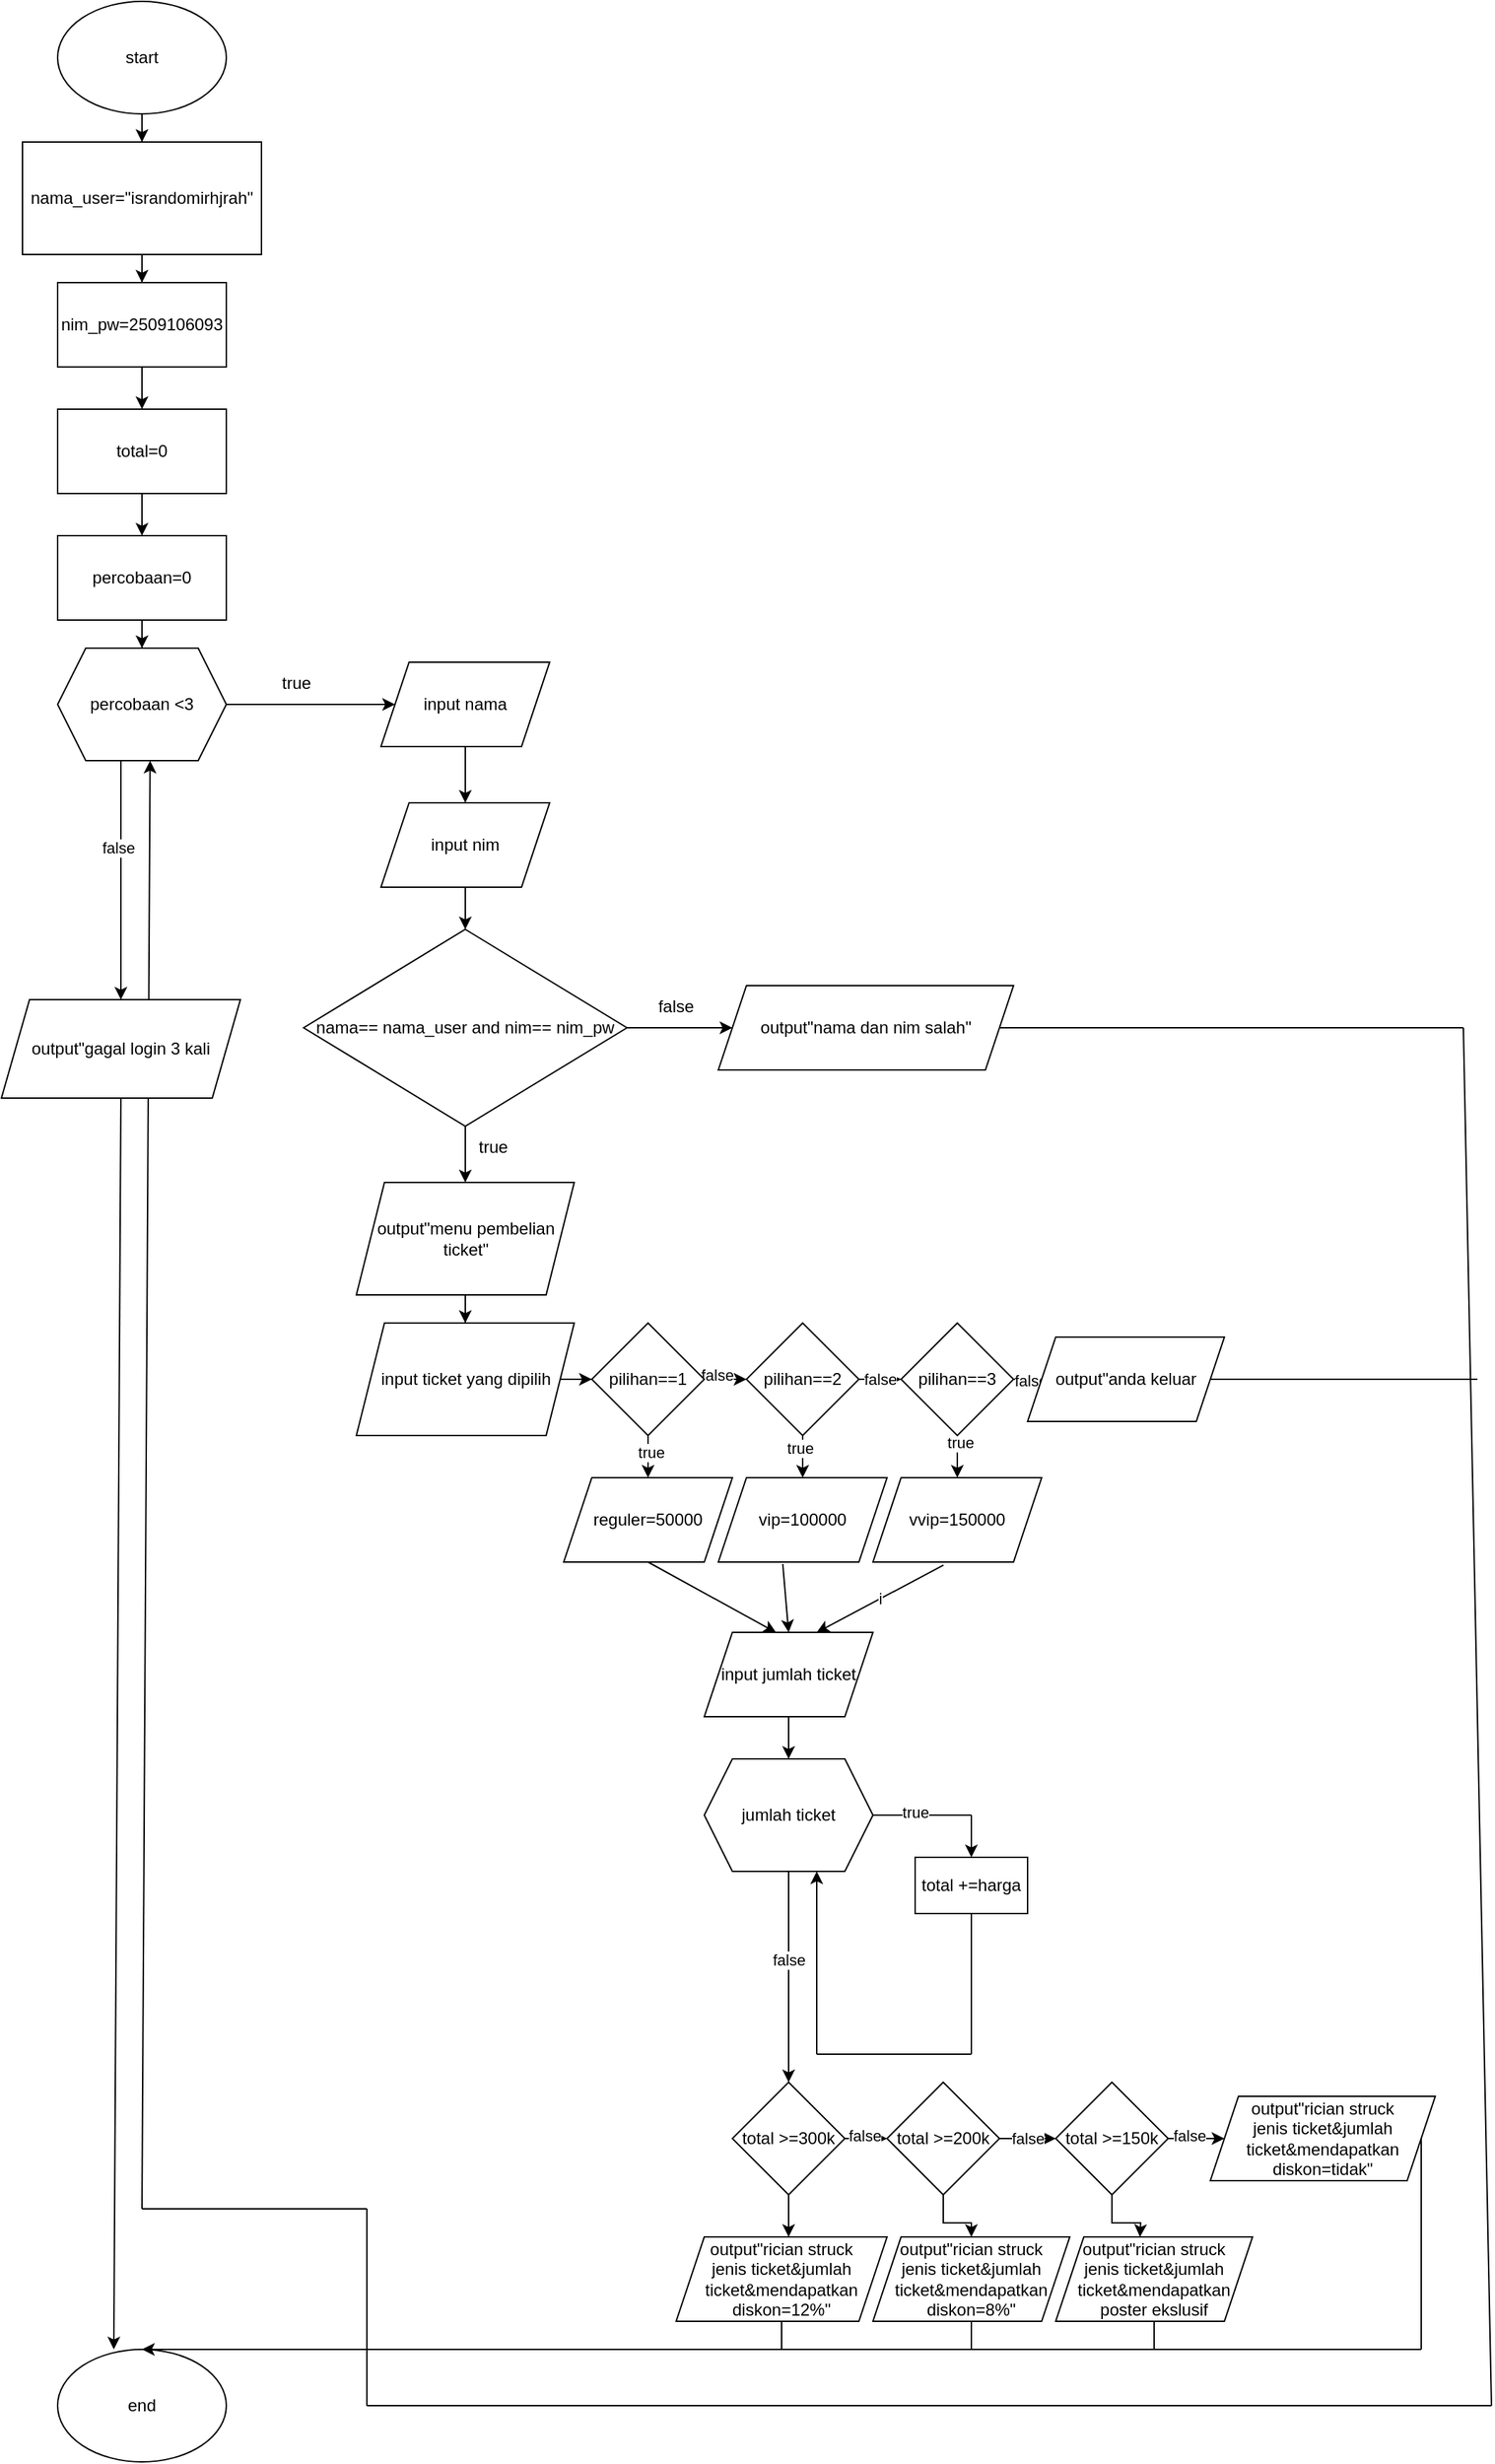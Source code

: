 <mxfile version="28.2.5" pages="2">
  <diagram name="Halaman-1" id="b8KOclaznnOvLFv-dFzR">
    <mxGraphModel dx="2977" dy="1606" grid="1" gridSize="10" guides="1" tooltips="1" connect="1" arrows="1" fold="1" page="1" pageScale="1" pageWidth="1600" pageHeight="900" math="0" shadow="0">
      <root>
        <mxCell id="0" />
        <mxCell id="1" parent="0" />
        <mxCell id="BgDrbinU_4Irz4u_pMob-3" value="" style="edgeStyle=orthogonalEdgeStyle;rounded=0;orthogonalLoop=1;jettySize=auto;html=1;" edge="1" parent="1" source="BgDrbinU_4Irz4u_pMob-6">
          <mxGeometry relative="1" as="geometry">
            <mxPoint x="360" y="180" as="targetPoint" />
          </mxGeometry>
        </mxCell>
        <mxCell id="BgDrbinU_4Irz4u_pMob-1" value="start" style="ellipse;whiteSpace=wrap;html=1;" vertex="1" parent="1">
          <mxGeometry x="300" y="40" width="120" height="80" as="geometry" />
        </mxCell>
        <mxCell id="BgDrbinU_4Irz4u_pMob-7" value="" style="edgeStyle=orthogonalEdgeStyle;rounded=0;orthogonalLoop=1;jettySize=auto;html=1;" edge="1" parent="1" source="BgDrbinU_4Irz4u_pMob-1" target="BgDrbinU_4Irz4u_pMob-6">
          <mxGeometry relative="1" as="geometry">
            <mxPoint x="360" y="120" as="sourcePoint" />
            <mxPoint x="360" y="210" as="targetPoint" />
          </mxGeometry>
        </mxCell>
        <mxCell id="BgDrbinU_4Irz4u_pMob-6" value="nama_user=&quot;israndomirhjrah&quot;" style="rounded=0;whiteSpace=wrap;html=1;" vertex="1" parent="1">
          <mxGeometry x="275" y="140" width="170" height="80" as="geometry" />
        </mxCell>
        <mxCell id="BgDrbinU_4Irz4u_pMob-20" value="" style="edgeStyle=orthogonalEdgeStyle;rounded=0;orthogonalLoop=1;jettySize=auto;html=1;" edge="1" parent="1" source="BgDrbinU_4Irz4u_pMob-17" target="BgDrbinU_4Irz4u_pMob-19">
          <mxGeometry relative="1" as="geometry" />
        </mxCell>
        <mxCell id="BgDrbinU_4Irz4u_pMob-17" value="total=0" style="rounded=0;whiteSpace=wrap;html=1;" vertex="1" parent="1">
          <mxGeometry x="300" y="330" width="120" height="60" as="geometry" />
        </mxCell>
        <mxCell id="BgDrbinU_4Irz4u_pMob-23" value="" style="edgeStyle=orthogonalEdgeStyle;rounded=0;orthogonalLoop=1;jettySize=auto;html=1;" edge="1" parent="1" source="BgDrbinU_4Irz4u_pMob-19" target="BgDrbinU_4Irz4u_pMob-21">
          <mxGeometry relative="1" as="geometry" />
        </mxCell>
        <mxCell id="BgDrbinU_4Irz4u_pMob-19" value="percobaan=0" style="rounded=0;whiteSpace=wrap;html=1;" vertex="1" parent="1">
          <mxGeometry x="300" y="420" width="120" height="60" as="geometry" />
        </mxCell>
        <mxCell id="BgDrbinU_4Irz4u_pMob-25" value="" style="edgeStyle=orthogonalEdgeStyle;rounded=0;orthogonalLoop=1;jettySize=auto;html=1;" edge="1" parent="1" source="BgDrbinU_4Irz4u_pMob-21" target="BgDrbinU_4Irz4u_pMob-24">
          <mxGeometry relative="1" as="geometry" />
        </mxCell>
        <mxCell id="BgDrbinU_4Irz4u_pMob-21" value="percobaan &amp;lt;3" style="shape=hexagon;perimeter=hexagonPerimeter2;whiteSpace=wrap;html=1;fixedSize=1;direction=west;" vertex="1" parent="1">
          <mxGeometry x="300" y="500" width="120" height="80" as="geometry" />
        </mxCell>
        <mxCell id="BgDrbinU_4Irz4u_pMob-27" value="" style="edgeStyle=orthogonalEdgeStyle;rounded=0;orthogonalLoop=1;jettySize=auto;html=1;" edge="1" parent="1" source="BgDrbinU_4Irz4u_pMob-24" target="BgDrbinU_4Irz4u_pMob-26">
          <mxGeometry relative="1" as="geometry" />
        </mxCell>
        <mxCell id="BgDrbinU_4Irz4u_pMob-24" value="input nama" style="shape=parallelogram;perimeter=parallelogramPerimeter;whiteSpace=wrap;html=1;fixedSize=1;" vertex="1" parent="1">
          <mxGeometry x="530" y="510" width="120" height="60" as="geometry" />
        </mxCell>
        <mxCell id="BgDrbinU_4Irz4u_pMob-29" value="" style="edgeStyle=orthogonalEdgeStyle;rounded=0;orthogonalLoop=1;jettySize=auto;html=1;" edge="1" parent="1" source="BgDrbinU_4Irz4u_pMob-26" target="BgDrbinU_4Irz4u_pMob-28">
          <mxGeometry relative="1" as="geometry" />
        </mxCell>
        <mxCell id="BgDrbinU_4Irz4u_pMob-26" value="input nim" style="shape=parallelogram;perimeter=parallelogramPerimeter;whiteSpace=wrap;html=1;fixedSize=1;" vertex="1" parent="1">
          <mxGeometry x="530" y="610" width="120" height="60" as="geometry" />
        </mxCell>
        <mxCell id="hi-4gb2ZxrmZpq7UPG4g-5" value="" style="edgeStyle=orthogonalEdgeStyle;rounded=0;orthogonalLoop=1;jettySize=auto;html=1;" edge="1" parent="1" source="BgDrbinU_4Irz4u_pMob-28" target="hi-4gb2ZxrmZpq7UPG4g-4">
          <mxGeometry relative="1" as="geometry" />
        </mxCell>
        <mxCell id="hi-4gb2ZxrmZpq7UPG4g-7" value="" style="edgeStyle=orthogonalEdgeStyle;rounded=0;orthogonalLoop=1;jettySize=auto;html=1;" edge="1" parent="1" source="BgDrbinU_4Irz4u_pMob-28" target="hi-4gb2ZxrmZpq7UPG4g-6">
          <mxGeometry relative="1" as="geometry" />
        </mxCell>
        <mxCell id="BgDrbinU_4Irz4u_pMob-28" value="nama== nama_user and nim== nim_pw" style="rhombus;whiteSpace=wrap;html=1;" vertex="1" parent="1">
          <mxGeometry x="475" y="700" width="230" height="140" as="geometry" />
        </mxCell>
        <mxCell id="BgDrbinU_4Irz4u_pMob-31" value="true" style="text;html=1;align=center;verticalAlign=middle;whiteSpace=wrap;rounded=0;" vertex="1" parent="1">
          <mxGeometry x="440" y="510" width="60" height="30" as="geometry" />
        </mxCell>
        <mxCell id="hi-4gb2ZxrmZpq7UPG4g-1" value="" style="edgeStyle=orthogonalEdgeStyle;rounded=0;orthogonalLoop=1;jettySize=auto;html=1;" edge="1" parent="1" source="BgDrbinU_4Irz4u_pMob-6" target="BgDrbinU_4Irz4u_pMob-16">
          <mxGeometry relative="1" as="geometry">
            <mxPoint x="360" y="220" as="sourcePoint" />
            <mxPoint x="360" y="310" as="targetPoint" />
          </mxGeometry>
        </mxCell>
        <mxCell id="hi-4gb2ZxrmZpq7UPG4g-2" value="" style="edgeStyle=orthogonalEdgeStyle;rounded=0;orthogonalLoop=1;jettySize=auto;html=1;" edge="1" parent="1" source="BgDrbinU_4Irz4u_pMob-16" target="BgDrbinU_4Irz4u_pMob-17">
          <mxGeometry relative="1" as="geometry" />
        </mxCell>
        <mxCell id="BgDrbinU_4Irz4u_pMob-16" value="nim_pw=2509106093" style="rounded=0;whiteSpace=wrap;html=1;" vertex="1" parent="1">
          <mxGeometry x="300" y="240" width="120" height="60" as="geometry" />
        </mxCell>
        <mxCell id="hi-4gb2ZxrmZpq7UPG4g-4" value="output&quot;nama dan nim salah&quot;" style="shape=parallelogram;perimeter=parallelogramPerimeter;whiteSpace=wrap;html=1;fixedSize=1;" vertex="1" parent="1">
          <mxGeometry x="770" y="740" width="210" height="60" as="geometry" />
        </mxCell>
        <mxCell id="hi-4gb2ZxrmZpq7UPG4g-12" value="" style="edgeStyle=orthogonalEdgeStyle;rounded=0;orthogonalLoop=1;jettySize=auto;html=1;" edge="1" parent="1" source="hi-4gb2ZxrmZpq7UPG4g-6" target="hi-4gb2ZxrmZpq7UPG4g-11">
          <mxGeometry relative="1" as="geometry" />
        </mxCell>
        <mxCell id="hi-4gb2ZxrmZpq7UPG4g-6" value="output&quot;menu pembelian ticket&quot;" style="shape=parallelogram;perimeter=parallelogramPerimeter;whiteSpace=wrap;html=1;fixedSize=1;" vertex="1" parent="1">
          <mxGeometry x="512.5" y="880" width="155" height="80" as="geometry" />
        </mxCell>
        <mxCell id="hi-4gb2ZxrmZpq7UPG4g-8" value="true" style="text;html=1;align=center;verticalAlign=middle;whiteSpace=wrap;rounded=0;" vertex="1" parent="1">
          <mxGeometry x="580" y="840" width="60" height="30" as="geometry" />
        </mxCell>
        <mxCell id="hi-4gb2ZxrmZpq7UPG4g-9" value="false" style="text;html=1;align=center;verticalAlign=middle;whiteSpace=wrap;rounded=0;" vertex="1" parent="1">
          <mxGeometry x="710" y="740" width="60" height="30" as="geometry" />
        </mxCell>
        <mxCell id="hi-4gb2ZxrmZpq7UPG4g-14" value="" style="edgeStyle=orthogonalEdgeStyle;rounded=0;orthogonalLoop=1;jettySize=auto;html=1;entryX=0;entryY=0.5;entryDx=0;entryDy=0;" edge="1" parent="1" source="hi-4gb2ZxrmZpq7UPG4g-11" target="hi-4gb2ZxrmZpq7UPG4g-17">
          <mxGeometry relative="1" as="geometry">
            <mxPoint x="699.985" y="1020.059" as="targetPoint" />
          </mxGeometry>
        </mxCell>
        <mxCell id="hi-4gb2ZxrmZpq7UPG4g-11" value="input ticket yang dipilih" style="shape=parallelogram;perimeter=parallelogramPerimeter;whiteSpace=wrap;html=1;fixedSize=1;" vertex="1" parent="1">
          <mxGeometry x="512.5" y="980" width="155" height="80" as="geometry" />
        </mxCell>
        <mxCell id="hi-4gb2ZxrmZpq7UPG4g-22" value="" style="edgeStyle=orthogonalEdgeStyle;rounded=0;orthogonalLoop=1;jettySize=auto;html=1;" edge="1" parent="1" source="hi-4gb2ZxrmZpq7UPG4g-17" target="hi-4gb2ZxrmZpq7UPG4g-21">
          <mxGeometry relative="1" as="geometry" />
        </mxCell>
        <mxCell id="hi-4gb2ZxrmZpq7UPG4g-68" value="false" style="edgeLabel;html=1;align=center;verticalAlign=middle;resizable=0;points=[];" vertex="1" connectable="0" parent="hi-4gb2ZxrmZpq7UPG4g-22">
          <mxGeometry x="-0.648" y="3" relative="1" as="geometry">
            <mxPoint as="offset" />
          </mxGeometry>
        </mxCell>
        <mxCell id="hi-4gb2ZxrmZpq7UPG4g-29" value="" style="edgeStyle=orthogonalEdgeStyle;rounded=0;orthogonalLoop=1;jettySize=auto;html=1;" edge="1" parent="1" source="hi-4gb2ZxrmZpq7UPG4g-17" target="hi-4gb2ZxrmZpq7UPG4g-28">
          <mxGeometry relative="1" as="geometry" />
        </mxCell>
        <mxCell id="hi-4gb2ZxrmZpq7UPG4g-69" value="true" style="edgeLabel;html=1;align=center;verticalAlign=middle;resizable=0;points=[];" vertex="1" connectable="0" parent="hi-4gb2ZxrmZpq7UPG4g-29">
          <mxGeometry x="0.288" y="2" relative="1" as="geometry">
            <mxPoint as="offset" />
          </mxGeometry>
        </mxCell>
        <mxCell id="hi-4gb2ZxrmZpq7UPG4g-17" value="pilihan==1" style="rhombus;whiteSpace=wrap;html=1;" vertex="1" parent="1">
          <mxGeometry x="680" y="980" width="80" height="80" as="geometry" />
        </mxCell>
        <mxCell id="hi-4gb2ZxrmZpq7UPG4g-24" value="false" style="edgeStyle=orthogonalEdgeStyle;rounded=0;orthogonalLoop=1;jettySize=auto;html=1;" edge="1" parent="1" source="hi-4gb2ZxrmZpq7UPG4g-21" target="hi-4gb2ZxrmZpq7UPG4g-23">
          <mxGeometry relative="1" as="geometry" />
        </mxCell>
        <mxCell id="hi-4gb2ZxrmZpq7UPG4g-31" value="" style="edgeStyle=orthogonalEdgeStyle;rounded=0;orthogonalLoop=1;jettySize=auto;html=1;" edge="1" parent="1" source="hi-4gb2ZxrmZpq7UPG4g-21" target="hi-4gb2ZxrmZpq7UPG4g-30">
          <mxGeometry relative="1" as="geometry" />
        </mxCell>
        <mxCell id="hi-4gb2ZxrmZpq7UPG4g-70" value="true" style="edgeLabel;html=1;align=center;verticalAlign=middle;resizable=0;points=[];" vertex="1" connectable="0" parent="hi-4gb2ZxrmZpq7UPG4g-31">
          <mxGeometry x="-0.632" y="-2" relative="1" as="geometry">
            <mxPoint as="offset" />
          </mxGeometry>
        </mxCell>
        <mxCell id="hi-4gb2ZxrmZpq7UPG4g-21" value="pilihan==2" style="rhombus;whiteSpace=wrap;html=1;" vertex="1" parent="1">
          <mxGeometry x="790" y="980" width="80" height="80" as="geometry" />
        </mxCell>
        <mxCell id="hi-4gb2ZxrmZpq7UPG4g-26" value="" style="edgeStyle=orthogonalEdgeStyle;rounded=0;orthogonalLoop=1;jettySize=auto;html=1;" edge="1" parent="1" source="hi-4gb2ZxrmZpq7UPG4g-23">
          <mxGeometry relative="1" as="geometry">
            <mxPoint x="1000.032" y="1020.032" as="targetPoint" />
          </mxGeometry>
        </mxCell>
        <mxCell id="hi-4gb2ZxrmZpq7UPG4g-72" value="false" style="edgeLabel;html=1;align=center;verticalAlign=middle;resizable=0;points=[];" vertex="1" connectable="0" parent="hi-4gb2ZxrmZpq7UPG4g-26">
          <mxGeometry x="0.126" y="-1" relative="1" as="geometry">
            <mxPoint as="offset" />
          </mxGeometry>
        </mxCell>
        <mxCell id="hi-4gb2ZxrmZpq7UPG4g-33" value="" style="edgeStyle=orthogonalEdgeStyle;rounded=0;orthogonalLoop=1;jettySize=auto;html=1;" edge="1" parent="1" source="hi-4gb2ZxrmZpq7UPG4g-23" target="hi-4gb2ZxrmZpq7UPG4g-32">
          <mxGeometry relative="1" as="geometry" />
        </mxCell>
        <mxCell id="hi-4gb2ZxrmZpq7UPG4g-71" value="true" style="edgeLabel;html=1;align=center;verticalAlign=middle;resizable=0;points=[];" vertex="1" connectable="0" parent="hi-4gb2ZxrmZpq7UPG4g-33">
          <mxGeometry x="-0.792" y="2" relative="1" as="geometry">
            <mxPoint as="offset" />
          </mxGeometry>
        </mxCell>
        <mxCell id="hi-4gb2ZxrmZpq7UPG4g-23" value="pilihan==3" style="rhombus;whiteSpace=wrap;html=1;" vertex="1" parent="1">
          <mxGeometry x="900" y="980" width="80" height="80" as="geometry" />
        </mxCell>
        <mxCell id="hi-4gb2ZxrmZpq7UPG4g-28" value="reguler=50000" style="shape=parallelogram;perimeter=parallelogramPerimeter;whiteSpace=wrap;html=1;fixedSize=1;" vertex="1" parent="1">
          <mxGeometry x="660" y="1090" width="120" height="60" as="geometry" />
        </mxCell>
        <mxCell id="hi-4gb2ZxrmZpq7UPG4g-30" value="vip=100000" style="shape=parallelogram;perimeter=parallelogramPerimeter;whiteSpace=wrap;html=1;fixedSize=1;" vertex="1" parent="1">
          <mxGeometry x="770" y="1090" width="120" height="60" as="geometry" />
        </mxCell>
        <mxCell id="hi-4gb2ZxrmZpq7UPG4g-32" value="vvip=150000" style="shape=parallelogram;perimeter=parallelogramPerimeter;whiteSpace=wrap;html=1;fixedSize=1;" vertex="1" parent="1">
          <mxGeometry x="880" y="1090" width="120" height="60" as="geometry" />
        </mxCell>
        <mxCell id="hi-4gb2ZxrmZpq7UPG4g-34" value="output&quot;anda keluar" style="shape=parallelogram;perimeter=parallelogramPerimeter;whiteSpace=wrap;html=1;fixedSize=1;" vertex="1" parent="1">
          <mxGeometry x="990" y="990" width="140" height="60" as="geometry" />
        </mxCell>
        <mxCell id="hi-4gb2ZxrmZpq7UPG4g-42" value="" style="endArrow=classic;html=1;rounded=0;exitX=0.5;exitY=1;exitDx=0;exitDy=0;entryX=0.426;entryY=0.002;entryDx=0;entryDy=0;entryPerimeter=0;" edge="1" parent="1" source="hi-4gb2ZxrmZpq7UPG4g-28" target="hi-4gb2ZxrmZpq7UPG4g-50">
          <mxGeometry width="50" height="50" relative="1" as="geometry">
            <mxPoint x="715" y="1230" as="sourcePoint" />
            <mxPoint x="720" y="1190" as="targetPoint" />
            <Array as="points" />
          </mxGeometry>
        </mxCell>
        <mxCell id="hi-4gb2ZxrmZpq7UPG4g-44" value="" style="endArrow=classic;html=1;rounded=0;exitX=0.382;exitY=1.023;exitDx=0;exitDy=0;exitPerimeter=0;entryX=0.5;entryY=0;entryDx=0;entryDy=0;" edge="1" parent="1" source="hi-4gb2ZxrmZpq7UPG4g-30" target="hi-4gb2ZxrmZpq7UPG4g-50">
          <mxGeometry width="50" height="50" relative="1" as="geometry">
            <mxPoint x="740" y="1200" as="sourcePoint" />
            <mxPoint x="816" y="1190" as="targetPoint" />
          </mxGeometry>
        </mxCell>
        <mxCell id="hi-4gb2ZxrmZpq7UPG4g-45" value="i" style="endArrow=classic;html=1;rounded=0;exitX=0.418;exitY=1.037;exitDx=0;exitDy=0;exitPerimeter=0;entryX=0.667;entryY=0;entryDx=0;entryDy=0;entryPerimeter=0;" edge="1" parent="1" source="hi-4gb2ZxrmZpq7UPG4g-32" target="hi-4gb2ZxrmZpq7UPG4g-50">
          <mxGeometry width="50" height="50" relative="1" as="geometry">
            <mxPoint x="840" y="1200" as="sourcePoint" />
            <mxPoint x="930" y="1190" as="targetPoint" />
            <Array as="points" />
          </mxGeometry>
        </mxCell>
        <mxCell id="hi-4gb2ZxrmZpq7UPG4g-52" value="" style="edgeStyle=orthogonalEdgeStyle;rounded=0;orthogonalLoop=1;jettySize=auto;html=1;" edge="1" parent="1" source="hi-4gb2ZxrmZpq7UPG4g-50" target="hi-4gb2ZxrmZpq7UPG4g-51">
          <mxGeometry relative="1" as="geometry" />
        </mxCell>
        <mxCell id="hi-4gb2ZxrmZpq7UPG4g-50" value="input jumlah ticket" style="shape=parallelogram;perimeter=parallelogramPerimeter;whiteSpace=wrap;html=1;fixedSize=1;" vertex="1" parent="1">
          <mxGeometry x="760" y="1200" width="120" height="60" as="geometry" />
        </mxCell>
        <mxCell id="hi-4gb2ZxrmZpq7UPG4g-51" value="jumlah ticket" style="shape=hexagon;perimeter=hexagonPerimeter2;whiteSpace=wrap;html=1;fixedSize=1;" vertex="1" parent="1">
          <mxGeometry x="760" y="1290" width="120" height="80" as="geometry" />
        </mxCell>
        <mxCell id="hi-4gb2ZxrmZpq7UPG4g-54" value="" style="endArrow=none;html=1;rounded=0;exitX=1;exitY=0.5;exitDx=0;exitDy=0;" edge="1" parent="1" source="hi-4gb2ZxrmZpq7UPG4g-51">
          <mxGeometry width="50" height="50" relative="1" as="geometry">
            <mxPoint x="890" y="1360" as="sourcePoint" />
            <mxPoint x="950" y="1330" as="targetPoint" />
          </mxGeometry>
        </mxCell>
        <mxCell id="hi-4gb2ZxrmZpq7UPG4g-66" value="true" style="edgeLabel;html=1;align=center;verticalAlign=middle;resizable=0;points=[];" vertex="1" connectable="0" parent="hi-4gb2ZxrmZpq7UPG4g-54">
          <mxGeometry x="-0.137" y="2" relative="1" as="geometry">
            <mxPoint as="offset" />
          </mxGeometry>
        </mxCell>
        <mxCell id="hi-4gb2ZxrmZpq7UPG4g-56" value="" style="endArrow=classic;html=1;rounded=0;" edge="1" parent="1">
          <mxGeometry width="50" height="50" relative="1" as="geometry">
            <mxPoint x="950" y="1330" as="sourcePoint" />
            <mxPoint x="950" y="1360" as="targetPoint" />
          </mxGeometry>
        </mxCell>
        <mxCell id="hi-4gb2ZxrmZpq7UPG4g-58" value="total +=harga" style="rounded=0;whiteSpace=wrap;html=1;" vertex="1" parent="1">
          <mxGeometry x="910" y="1360" width="80" height="40" as="geometry" />
        </mxCell>
        <mxCell id="hi-4gb2ZxrmZpq7UPG4g-60" value="" style="endArrow=none;html=1;rounded=0;exitX=0.5;exitY=1;exitDx=0;exitDy=0;" edge="1" parent="1" source="hi-4gb2ZxrmZpq7UPG4g-58">
          <mxGeometry width="50" height="50" relative="1" as="geometry">
            <mxPoint x="890" y="1310" as="sourcePoint" />
            <mxPoint x="950" y="1500" as="targetPoint" />
          </mxGeometry>
        </mxCell>
        <mxCell id="hi-4gb2ZxrmZpq7UPG4g-61" value="" style="endArrow=none;html=1;rounded=0;" edge="1" parent="1">
          <mxGeometry width="50" height="50" relative="1" as="geometry">
            <mxPoint x="950" y="1500" as="sourcePoint" />
            <mxPoint x="840" y="1500" as="targetPoint" />
          </mxGeometry>
        </mxCell>
        <mxCell id="hi-4gb2ZxrmZpq7UPG4g-63" value="" style="endArrow=classic;html=1;rounded=0;" edge="1" parent="1">
          <mxGeometry width="50" height="50" relative="1" as="geometry">
            <mxPoint x="840" y="1500" as="sourcePoint" />
            <mxPoint x="840" y="1370" as="targetPoint" />
          </mxGeometry>
        </mxCell>
        <mxCell id="hi-4gb2ZxrmZpq7UPG4g-73" value="" style="endArrow=classic;html=1;rounded=0;" edge="1" parent="1" source="hi-4gb2ZxrmZpq7UPG4g-51" target="hi-4gb2ZxrmZpq7UPG4g-77">
          <mxGeometry width="50" height="50" relative="1" as="geometry">
            <mxPoint x="760" y="1520" as="sourcePoint" />
            <mxPoint x="820" y="1520" as="targetPoint" />
            <Array as="points">
              <mxPoint x="820" y="1520" />
            </Array>
          </mxGeometry>
        </mxCell>
        <mxCell id="hi-4gb2ZxrmZpq7UPG4g-74" value="false" style="edgeLabel;html=1;align=center;verticalAlign=middle;resizable=0;points=[];" vertex="1" connectable="0" parent="hi-4gb2ZxrmZpq7UPG4g-73">
          <mxGeometry x="-0.167" relative="1" as="geometry">
            <mxPoint as="offset" />
          </mxGeometry>
        </mxCell>
        <mxCell id="hi-4gb2ZxrmZpq7UPG4g-79" value="" style="edgeStyle=orthogonalEdgeStyle;rounded=0;orthogonalLoop=1;jettySize=auto;html=1;" edge="1" parent="1" source="hi-4gb2ZxrmZpq7UPG4g-77" target="hi-4gb2ZxrmZpq7UPG4g-78">
          <mxGeometry relative="1" as="geometry" />
        </mxCell>
        <mxCell id="hi-4gb2ZxrmZpq7UPG4g-84" value="false" style="edgeLabel;html=1;align=center;verticalAlign=middle;resizable=0;points=[];" vertex="1" connectable="0" parent="hi-4gb2ZxrmZpq7UPG4g-79">
          <mxGeometry x="0.056" y="-2" relative="1" as="geometry">
            <mxPoint as="offset" />
          </mxGeometry>
        </mxCell>
        <mxCell id="hi-4gb2ZxrmZpq7UPG4g-87" style="edgeStyle=orthogonalEdgeStyle;rounded=0;orthogonalLoop=1;jettySize=auto;html=1;" edge="1" parent="1" source="hi-4gb2ZxrmZpq7UPG4g-77">
          <mxGeometry relative="1" as="geometry">
            <mxPoint x="820" y="1630" as="targetPoint" />
          </mxGeometry>
        </mxCell>
        <mxCell id="hi-4gb2ZxrmZpq7UPG4g-77" value="total &amp;gt;=300k" style="rhombus;whiteSpace=wrap;html=1;" vertex="1" parent="1">
          <mxGeometry x="780" y="1520" width="80" height="80" as="geometry" />
        </mxCell>
        <mxCell id="hi-4gb2ZxrmZpq7UPG4g-81" value="" style="edgeStyle=orthogonalEdgeStyle;rounded=0;orthogonalLoop=1;jettySize=auto;html=1;" edge="1" parent="1" source="hi-4gb2ZxrmZpq7UPG4g-78" target="hi-4gb2ZxrmZpq7UPG4g-80">
          <mxGeometry relative="1" as="geometry" />
        </mxCell>
        <mxCell id="hi-4gb2ZxrmZpq7UPG4g-85" value="false" style="edgeLabel;html=1;align=center;verticalAlign=middle;resizable=0;points=[];" vertex="1" connectable="0" parent="hi-4gb2ZxrmZpq7UPG4g-81">
          <mxGeometry x="-0.02" relative="1" as="geometry">
            <mxPoint as="offset" />
          </mxGeometry>
        </mxCell>
        <mxCell id="hi-4gb2ZxrmZpq7UPG4g-96" value="" style="edgeStyle=orthogonalEdgeStyle;rounded=0;orthogonalLoop=1;jettySize=auto;html=1;" edge="1" parent="1" source="hi-4gb2ZxrmZpq7UPG4g-78" target="hi-4gb2ZxrmZpq7UPG4g-95">
          <mxGeometry relative="1" as="geometry" />
        </mxCell>
        <mxCell id="hi-4gb2ZxrmZpq7UPG4g-78" value="total &amp;gt;=200k" style="rhombus;whiteSpace=wrap;html=1;" vertex="1" parent="1">
          <mxGeometry x="890" y="1520" width="80" height="80" as="geometry" />
        </mxCell>
        <mxCell id="hi-4gb2ZxrmZpq7UPG4g-83" value="" style="edgeStyle=orthogonalEdgeStyle;rounded=0;orthogonalLoop=1;jettySize=auto;html=1;" edge="1" parent="1" source="hi-4gb2ZxrmZpq7UPG4g-80" target="hi-4gb2ZxrmZpq7UPG4g-82">
          <mxGeometry relative="1" as="geometry" />
        </mxCell>
        <mxCell id="hi-4gb2ZxrmZpq7UPG4g-86" value="false" style="edgeLabel;html=1;align=center;verticalAlign=middle;resizable=0;points=[];" vertex="1" connectable="0" parent="hi-4gb2ZxrmZpq7UPG4g-83">
          <mxGeometry x="0.152" y="2" relative="1" as="geometry">
            <mxPoint as="offset" />
          </mxGeometry>
        </mxCell>
        <mxCell id="hi-4gb2ZxrmZpq7UPG4g-98" value="" style="edgeStyle=orthogonalEdgeStyle;rounded=0;orthogonalLoop=1;jettySize=auto;html=1;" edge="1" parent="1" source="hi-4gb2ZxrmZpq7UPG4g-80">
          <mxGeometry relative="1" as="geometry">
            <mxPoint x="1069.947" y="1630" as="targetPoint" />
          </mxGeometry>
        </mxCell>
        <mxCell id="hi-4gb2ZxrmZpq7UPG4g-80" value="total &amp;gt;=150k" style="rhombus;whiteSpace=wrap;html=1;" vertex="1" parent="1">
          <mxGeometry x="1010" y="1520" width="80" height="80" as="geometry" />
        </mxCell>
        <mxCell id="hi-4gb2ZxrmZpq7UPG4g-82" value="output&quot;rician struck&lt;div&gt;jenis ticket&amp;amp;jumlah ticket&amp;amp;mendapatkan diskon=tidak&quot;&lt;/div&gt;" style="shape=parallelogram;perimeter=parallelogramPerimeter;whiteSpace=wrap;html=1;fixedSize=1;" vertex="1" parent="1">
          <mxGeometry x="1120" y="1530" width="160" height="60" as="geometry" />
        </mxCell>
        <mxCell id="hi-4gb2ZxrmZpq7UPG4g-88" value="output&quot;rician struck&lt;div&gt;jenis ticket&amp;amp;jumlah ticket&amp;amp;mendapatkan diskon=12%&quot;&lt;/div&gt;" style="shape=parallelogram;perimeter=parallelogramPerimeter;whiteSpace=wrap;html=1;fixedSize=1;" vertex="1" parent="1">
          <mxGeometry x="740" y="1630" width="150" height="60" as="geometry" />
        </mxCell>
        <mxCell id="hi-4gb2ZxrmZpq7UPG4g-95" value="output&quot;rician struck&lt;div&gt;jenis ticket&amp;amp;jumlah ticket&amp;amp;mendapatkan diskon=8%&quot;&lt;/div&gt;" style="shape=parallelogram;perimeter=parallelogramPerimeter;whiteSpace=wrap;html=1;fixedSize=1;" vertex="1" parent="1">
          <mxGeometry x="880" y="1630" width="140" height="60" as="geometry" />
        </mxCell>
        <mxCell id="hi-4gb2ZxrmZpq7UPG4g-99" value="output&quot;rician struck&lt;div&gt;jenis ticket&amp;amp;jumlah ticket&amp;amp;mendapatkan poster ekslusif&lt;/div&gt;" style="shape=parallelogram;perimeter=parallelogramPerimeter;whiteSpace=wrap;html=1;fixedSize=1;" vertex="1" parent="1">
          <mxGeometry x="1010" y="1630" width="140" height="60" as="geometry" />
        </mxCell>
        <mxCell id="hi-4gb2ZxrmZpq7UPG4g-100" value="" style="endArrow=none;html=1;rounded=0;exitX=1;exitY=0.5;exitDx=0;exitDy=0;" edge="1" parent="1" source="hi-4gb2ZxrmZpq7UPG4g-4">
          <mxGeometry width="50" height="50" relative="1" as="geometry">
            <mxPoint x="1190" y="770" as="sourcePoint" />
            <mxPoint x="1300" y="770" as="targetPoint" />
          </mxGeometry>
        </mxCell>
        <mxCell id="hi-4gb2ZxrmZpq7UPG4g-101" value="" style="endArrow=none;html=1;rounded=0;" edge="1" parent="1">
          <mxGeometry width="50" height="50" relative="1" as="geometry">
            <mxPoint x="1300" y="770" as="sourcePoint" />
            <mxPoint x="1320" y="1750" as="targetPoint" />
          </mxGeometry>
        </mxCell>
        <mxCell id="hi-4gb2ZxrmZpq7UPG4g-102" value="" style="endArrow=none;html=1;rounded=0;" edge="1" parent="1">
          <mxGeometry width="50" height="50" relative="1" as="geometry">
            <mxPoint x="1320" y="1750" as="sourcePoint" />
            <mxPoint x="520" y="1750" as="targetPoint" />
          </mxGeometry>
        </mxCell>
        <mxCell id="hi-4gb2ZxrmZpq7UPG4g-104" value="" style="endArrow=classic;html=1;rounded=0;entryX=0.237;entryY=-0.065;entryDx=0;entryDy=0;entryPerimeter=0;" edge="1" parent="1">
          <mxGeometry width="50" height="50" relative="1" as="geometry">
            <mxPoint x="360" y="1610" as="sourcePoint" />
            <mxPoint x="365.78" y="580" as="targetPoint" />
          </mxGeometry>
        </mxCell>
        <mxCell id="hi-4gb2ZxrmZpq7UPG4g-105" value="" style="endArrow=none;html=1;rounded=0;exitX=1;exitY=0.5;exitDx=0;exitDy=0;" edge="1" parent="1" source="hi-4gb2ZxrmZpq7UPG4g-34">
          <mxGeometry width="50" height="50" relative="1" as="geometry">
            <mxPoint x="1100" y="980" as="sourcePoint" />
            <mxPoint x="1310" y="1020" as="targetPoint" />
          </mxGeometry>
        </mxCell>
        <mxCell id="hi-4gb2ZxrmZpq7UPG4g-108" value="end" style="ellipse;whiteSpace=wrap;html=1;" vertex="1" parent="1">
          <mxGeometry x="300" y="1710" width="120" height="80" as="geometry" />
        </mxCell>
        <mxCell id="hi-4gb2ZxrmZpq7UPG4g-109" value="" style="endArrow=none;html=1;rounded=0;" edge="1" parent="1">
          <mxGeometry width="50" height="50" relative="1" as="geometry">
            <mxPoint x="360" y="1610" as="sourcePoint" />
            <mxPoint x="520" y="1610" as="targetPoint" />
          </mxGeometry>
        </mxCell>
        <mxCell id="hi-4gb2ZxrmZpq7UPG4g-110" value="" style="endArrow=none;html=1;rounded=0;" edge="1" parent="1">
          <mxGeometry width="50" height="50" relative="1" as="geometry">
            <mxPoint x="520" y="1610" as="sourcePoint" />
            <mxPoint x="520" y="1750" as="targetPoint" />
          </mxGeometry>
        </mxCell>
        <mxCell id="hi-4gb2ZxrmZpq7UPG4g-111" value="" style="endArrow=classic;html=1;rounded=0;exitX=0.5;exitY=1;exitDx=0;exitDy=0;entryX=0.333;entryY=0;entryDx=0;entryDy=0;entryPerimeter=0;" edge="1" parent="1" source="hi-4gb2ZxrmZpq7UPG4g-119" target="hi-4gb2ZxrmZpq7UPG4g-108">
          <mxGeometry width="50" height="50" relative="1" as="geometry">
            <mxPoint x="410" y="720" as="sourcePoint" />
            <mxPoint x="340" y="1400" as="targetPoint" />
          </mxGeometry>
        </mxCell>
        <mxCell id="hi-4gb2ZxrmZpq7UPG4g-112" value="" style="endArrow=none;html=1;rounded=0;exitX=1;exitY=0.5;exitDx=0;exitDy=0;" edge="1" parent="1" source="hi-4gb2ZxrmZpq7UPG4g-82">
          <mxGeometry width="50" height="50" relative="1" as="geometry">
            <mxPoint x="900" y="1710" as="sourcePoint" />
            <mxPoint x="1270" y="1710" as="targetPoint" />
          </mxGeometry>
        </mxCell>
        <mxCell id="hi-4gb2ZxrmZpq7UPG4g-114" value="" style="endArrow=classic;html=1;rounded=0;entryX=0.5;entryY=0;entryDx=0;entryDy=0;" edge="1" parent="1" target="hi-4gb2ZxrmZpq7UPG4g-108">
          <mxGeometry width="50" height="50" relative="1" as="geometry">
            <mxPoint x="1270" y="1710" as="sourcePoint" />
            <mxPoint x="1160" y="1720" as="targetPoint" />
          </mxGeometry>
        </mxCell>
        <mxCell id="hi-4gb2ZxrmZpq7UPG4g-115" value="" style="endArrow=none;html=1;rounded=0;exitX=0.5;exitY=1;exitDx=0;exitDy=0;" edge="1" parent="1" source="hi-4gb2ZxrmZpq7UPG4g-99">
          <mxGeometry width="50" height="50" relative="1" as="geometry">
            <mxPoint x="920" y="1650" as="sourcePoint" />
            <mxPoint x="1080" y="1710" as="targetPoint" />
          </mxGeometry>
        </mxCell>
        <mxCell id="hi-4gb2ZxrmZpq7UPG4g-116" value="" style="endArrow=none;html=1;rounded=0;exitX=0.5;exitY=1;exitDx=0;exitDy=0;" edge="1" parent="1" source="hi-4gb2ZxrmZpq7UPG4g-95">
          <mxGeometry width="50" height="50" relative="1" as="geometry">
            <mxPoint x="920" y="1650" as="sourcePoint" />
            <mxPoint x="950" y="1710" as="targetPoint" />
          </mxGeometry>
        </mxCell>
        <mxCell id="hi-4gb2ZxrmZpq7UPG4g-117" value="" style="endArrow=none;html=1;rounded=0;exitX=0.5;exitY=1;exitDx=0;exitDy=0;" edge="1" parent="1" source="hi-4gb2ZxrmZpq7UPG4g-88">
          <mxGeometry width="50" height="50" relative="1" as="geometry">
            <mxPoint x="920" y="1650" as="sourcePoint" />
            <mxPoint x="815" y="1710" as="targetPoint" />
          </mxGeometry>
        </mxCell>
        <mxCell id="hi-4gb2ZxrmZpq7UPG4g-120" value="" style="endArrow=classic;html=1;rounded=0;exitX=0.625;exitY=0;exitDx=0;exitDy=0;entryX=0.5;entryY=0;entryDx=0;entryDy=0;" edge="1" parent="1" source="BgDrbinU_4Irz4u_pMob-21" target="hi-4gb2ZxrmZpq7UPG4g-119">
          <mxGeometry width="50" height="50" relative="1" as="geometry">
            <mxPoint x="345" y="580" as="sourcePoint" />
            <mxPoint x="340" y="1710" as="targetPoint" />
          </mxGeometry>
        </mxCell>
        <mxCell id="hi-4gb2ZxrmZpq7UPG4g-121" value="false" style="edgeLabel;html=1;align=center;verticalAlign=middle;resizable=0;points=[];" vertex="1" connectable="0" parent="hi-4gb2ZxrmZpq7UPG4g-120">
          <mxGeometry x="-0.27" y="-2" relative="1" as="geometry">
            <mxPoint as="offset" />
          </mxGeometry>
        </mxCell>
        <mxCell id="hi-4gb2ZxrmZpq7UPG4g-119" value="output&quot;gagal login 3 kali" style="shape=parallelogram;perimeter=parallelogramPerimeter;whiteSpace=wrap;html=1;fixedSize=1;" vertex="1" parent="1">
          <mxGeometry x="260" y="750" width="170" height="70" as="geometry" />
        </mxCell>
      </root>
    </mxGraphModel>
  </diagram>
  <diagram id="bPQ4zt3rFuE3UcwrgYE4" name="Halaman-2">
    <mxGraphModel dx="273" dy="562" grid="1" gridSize="10" guides="1" tooltips="1" connect="1" arrows="1" fold="1" page="1" pageScale="1" pageWidth="1600" pageHeight="1200" math="0" shadow="0">
      <root>
        <mxCell id="0" />
        <mxCell id="1" parent="0" />
      </root>
    </mxGraphModel>
  </diagram>
</mxfile>
